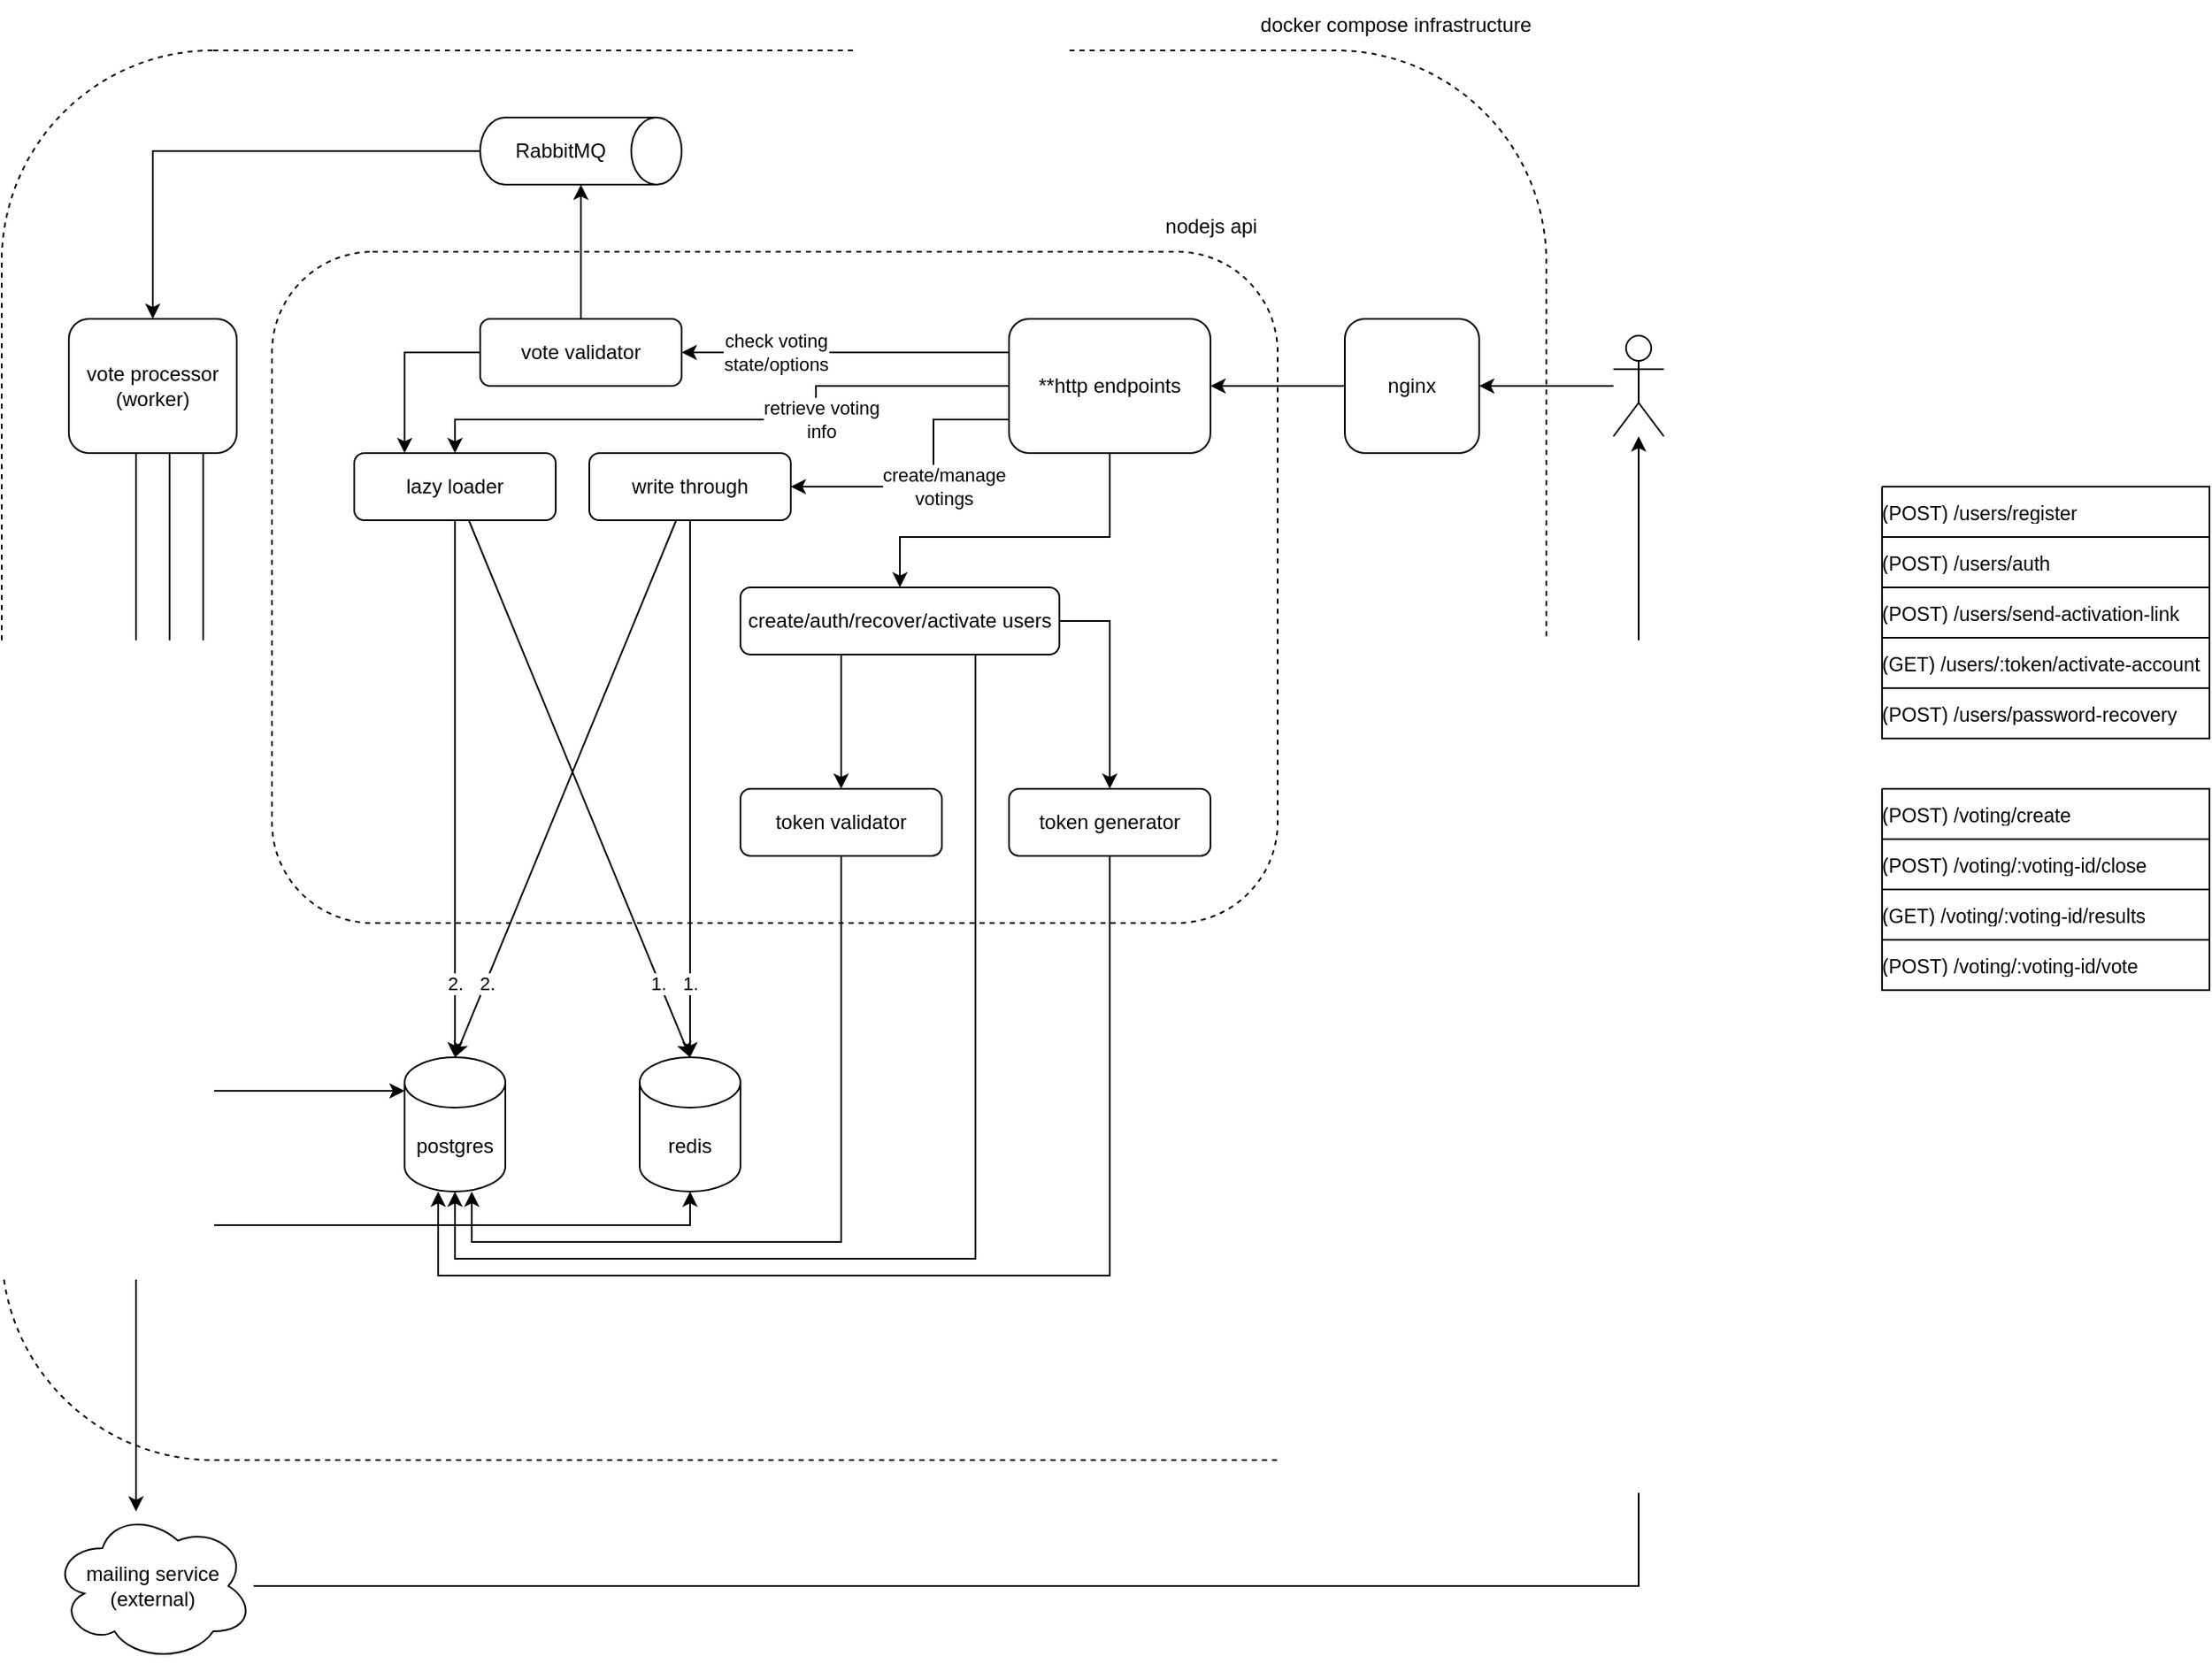 <mxfile version="21.6.8" type="device">
  <diagram name="Página-1" id="Página-1">
    <mxGraphModel dx="1872" dy="-116" grid="1" gridSize="10" guides="1" tooltips="1" connect="1" arrows="1" fold="1" page="1" pageScale="1" pageWidth="850" pageHeight="1100" math="0" shadow="0">
      <root>
        <mxCell id="0" />
        <mxCell id="1" parent="0" />
        <mxCell id="b3ruvdXfxAipYuuYTNX5-90" value="" style="rounded=1;whiteSpace=wrap;html=1;fillColor=none;dashed=1;movable=0;resizable=0;rotatable=0;deletable=0;editable=0;locked=1;connectable=0;" parent="1" vertex="1">
          <mxGeometry x="1080" y="1560" width="920" height="840" as="geometry" />
        </mxCell>
        <mxCell id="b3ruvdXfxAipYuuYTNX5-76" value="" style="rounded=1;whiteSpace=wrap;html=1;fillColor=none;dashed=1;movable=0;resizable=0;rotatable=0;deletable=0;editable=0;locked=1;connectable=0;" parent="1" vertex="1">
          <mxGeometry x="1241" y="1680" width="599" height="400" as="geometry" />
        </mxCell>
        <mxCell id="b3ruvdXfxAipYuuYTNX5-58" style="edgeStyle=orthogonalEdgeStyle;rounded=0;orthogonalLoop=1;jettySize=auto;html=1;" parent="1" source="b3ruvdXfxAipYuuYTNX5-49" target="b3ruvdXfxAipYuuYTNX5-51" edge="1">
          <mxGeometry relative="1" as="geometry">
            <Array as="points">
              <mxPoint x="1660" y="1740" />
              <mxPoint x="1660" y="1740" />
            </Array>
          </mxGeometry>
        </mxCell>
        <mxCell id="b3ruvdXfxAipYuuYTNX5-88" value="check voting&lt;br&gt;state/options" style="edgeLabel;html=1;align=center;verticalAlign=middle;resizable=0;points=[];" parent="b3ruvdXfxAipYuuYTNX5-58" vertex="1" connectable="0">
          <mxGeometry x="0.171" relative="1" as="geometry">
            <mxPoint x="-25" as="offset" />
          </mxGeometry>
        </mxCell>
        <mxCell id="b3ruvdXfxAipYuuYTNX5-74" style="edgeStyle=orthogonalEdgeStyle;rounded=0;orthogonalLoop=1;jettySize=auto;html=1;" parent="1" source="b3ruvdXfxAipYuuYTNX5-49" target="b3ruvdXfxAipYuuYTNX5-57" edge="1">
          <mxGeometry relative="1" as="geometry">
            <Array as="points">
              <mxPoint x="1635" y="1780" />
              <mxPoint x="1635" y="1820" />
            </Array>
          </mxGeometry>
        </mxCell>
        <mxCell id="b3ruvdXfxAipYuuYTNX5-82" value="create/manage&lt;br&gt;votings" style="edgeLabel;html=1;align=center;verticalAlign=middle;resizable=0;points=[];" parent="b3ruvdXfxAipYuuYTNX5-74" vertex="1" connectable="0">
          <mxGeometry x="0.408" y="2" relative="1" as="geometry">
            <mxPoint x="40" y="-2" as="offset" />
          </mxGeometry>
        </mxCell>
        <mxCell id="b3ruvdXfxAipYuuYTNX5-75" style="edgeStyle=orthogonalEdgeStyle;rounded=0;orthogonalLoop=1;jettySize=auto;html=1;" parent="1" source="b3ruvdXfxAipYuuYTNX5-49" target="b3ruvdXfxAipYuuYTNX5-56" edge="1">
          <mxGeometry relative="1" as="geometry">
            <Array as="points">
              <mxPoint x="1565" y="1760" />
              <mxPoint x="1565" y="1780" />
              <mxPoint x="1350" y="1780" />
            </Array>
          </mxGeometry>
        </mxCell>
        <mxCell id="b3ruvdXfxAipYuuYTNX5-83" value="retrieve voting&lt;br&gt;info" style="edgeLabel;html=1;align=center;verticalAlign=middle;resizable=0;points=[];" parent="b3ruvdXfxAipYuuYTNX5-75" vertex="1" connectable="0">
          <mxGeometry x="-0.196" y="1" relative="1" as="geometry">
            <mxPoint x="16" y="-1" as="offset" />
          </mxGeometry>
        </mxCell>
        <mxCell id="FQcmUWJR3kuGPPNdoMc6-2" style="edgeStyle=orthogonalEdgeStyle;rounded=0;orthogonalLoop=1;jettySize=auto;html=1;" edge="1" parent="1" source="b3ruvdXfxAipYuuYTNX5-49" target="FQcmUWJR3kuGPPNdoMc6-1">
          <mxGeometry relative="1" as="geometry">
            <Array as="points">
              <mxPoint x="1740" y="1850" />
              <mxPoint x="1615" y="1850" />
            </Array>
          </mxGeometry>
        </mxCell>
        <mxCell id="b3ruvdXfxAipYuuYTNX5-49" value="**http&amp;nbsp;endpoints" style="rounded=1;whiteSpace=wrap;html=1;" parent="1" vertex="1">
          <mxGeometry x="1680" y="1720" width="120" height="80" as="geometry" />
        </mxCell>
        <mxCell id="b3ruvdXfxAipYuuYTNX5-84" style="edgeStyle=orthogonalEdgeStyle;rounded=0;orthogonalLoop=1;jettySize=auto;html=1;" parent="1" source="b3ruvdXfxAipYuuYTNX5-50" target="b3ruvdXfxAipYuuYTNX5-49" edge="1">
          <mxGeometry relative="1" as="geometry" />
        </mxCell>
        <mxCell id="b3ruvdXfxAipYuuYTNX5-50" value="nginx" style="rounded=1;whiteSpace=wrap;html=1;" parent="1" vertex="1">
          <mxGeometry x="1880" y="1720" width="80" height="80" as="geometry" />
        </mxCell>
        <mxCell id="b3ruvdXfxAipYuuYTNX5-59" style="edgeStyle=orthogonalEdgeStyle;rounded=0;orthogonalLoop=1;jettySize=auto;html=1;" parent="1" source="b3ruvdXfxAipYuuYTNX5-51" target="b3ruvdXfxAipYuuYTNX5-52" edge="1">
          <mxGeometry relative="1" as="geometry" />
        </mxCell>
        <mxCell id="b3ruvdXfxAipYuuYTNX5-87" style="edgeStyle=orthogonalEdgeStyle;rounded=0;orthogonalLoop=1;jettySize=auto;html=1;" parent="1" source="b3ruvdXfxAipYuuYTNX5-51" target="b3ruvdXfxAipYuuYTNX5-56" edge="1">
          <mxGeometry relative="1" as="geometry">
            <Array as="points">
              <mxPoint x="1320" y="1740" />
            </Array>
          </mxGeometry>
        </mxCell>
        <mxCell id="b3ruvdXfxAipYuuYTNX5-51" value="vote validator" style="rounded=1;whiteSpace=wrap;html=1;" parent="1" vertex="1">
          <mxGeometry x="1365" y="1720" width="120" height="40" as="geometry" />
        </mxCell>
        <mxCell id="b3ruvdXfxAipYuuYTNX5-60" style="edgeStyle=orthogonalEdgeStyle;rounded=0;orthogonalLoop=1;jettySize=auto;html=1;" parent="1" source="b3ruvdXfxAipYuuYTNX5-52" target="b3ruvdXfxAipYuuYTNX5-55" edge="1">
          <mxGeometry relative="1" as="geometry" />
        </mxCell>
        <mxCell id="b3ruvdXfxAipYuuYTNX5-52" value="RabbitMQ" style="shape=cylinder3;whiteSpace=wrap;html=1;boundedLbl=1;backgroundOutline=1;size=15;direction=south;" parent="1" vertex="1">
          <mxGeometry x="1365" y="1600" width="120" height="40" as="geometry" />
        </mxCell>
        <mxCell id="b3ruvdXfxAipYuuYTNX5-85" style="edgeStyle=orthogonalEdgeStyle;rounded=0;orthogonalLoop=1;jettySize=auto;html=1;" parent="1" source="b3ruvdXfxAipYuuYTNX5-55" target="b3ruvdXfxAipYuuYTNX5-61" edge="1">
          <mxGeometry relative="1" as="geometry">
            <Array as="points">
              <mxPoint x="1200" y="2180" />
            </Array>
          </mxGeometry>
        </mxCell>
        <mxCell id="b3ruvdXfxAipYuuYTNX5-97" style="edgeStyle=orthogonalEdgeStyle;rounded=0;orthogonalLoop=1;jettySize=auto;html=1;" parent="1" source="b3ruvdXfxAipYuuYTNX5-55" target="b3ruvdXfxAipYuuYTNX5-96" edge="1">
          <mxGeometry relative="1" as="geometry">
            <Array as="points">
              <mxPoint x="1160" y="1870" />
              <mxPoint x="1160" y="1870" />
            </Array>
          </mxGeometry>
        </mxCell>
        <mxCell id="ngffAroati8SNgKMZHlk-20" style="edgeStyle=orthogonalEdgeStyle;rounded=0;orthogonalLoop=1;jettySize=auto;html=1;" parent="1" source="b3ruvdXfxAipYuuYTNX5-55" target="b3ruvdXfxAipYuuYTNX5-62" edge="1">
          <mxGeometry relative="1" as="geometry">
            <Array as="points">
              <mxPoint x="1180" y="2260" />
              <mxPoint x="1490" y="2260" />
            </Array>
          </mxGeometry>
        </mxCell>
        <mxCell id="b3ruvdXfxAipYuuYTNX5-55" value="vote processor&lt;br&gt;(worker)" style="rounded=1;whiteSpace=wrap;html=1;" parent="1" vertex="1">
          <mxGeometry x="1120" y="1720" width="100" height="80" as="geometry" />
        </mxCell>
        <mxCell id="b3ruvdXfxAipYuuYTNX5-65" style="edgeStyle=orthogonalEdgeStyle;rounded=0;orthogonalLoop=1;jettySize=auto;html=1;" parent="1" source="b3ruvdXfxAipYuuYTNX5-56" target="b3ruvdXfxAipYuuYTNX5-61" edge="1">
          <mxGeometry relative="1" as="geometry" />
        </mxCell>
        <mxCell id="b3ruvdXfxAipYuuYTNX5-73" value="2." style="edgeLabel;html=1;align=center;verticalAlign=middle;resizable=0;points=[];" parent="b3ruvdXfxAipYuuYTNX5-65" vertex="1" connectable="0">
          <mxGeometry x="0.517" y="1" relative="1" as="geometry">
            <mxPoint x="-1" y="33" as="offset" />
          </mxGeometry>
        </mxCell>
        <mxCell id="b3ruvdXfxAipYuuYTNX5-78" style="rounded=0;orthogonalLoop=1;jettySize=auto;html=1;entryX=0.5;entryY=0;entryDx=0;entryDy=0;entryPerimeter=0;" parent="1" source="b3ruvdXfxAipYuuYTNX5-56" target="b3ruvdXfxAipYuuYTNX5-62" edge="1">
          <mxGeometry relative="1" as="geometry" />
        </mxCell>
        <mxCell id="b3ruvdXfxAipYuuYTNX5-81" value="1." style="edgeLabel;html=1;align=center;verticalAlign=middle;resizable=0;points=[];" parent="b3ruvdXfxAipYuuYTNX5-78" vertex="1" connectable="0">
          <mxGeometry x="0.559" y="-3" relative="1" as="geometry">
            <mxPoint x="12" y="25" as="offset" />
          </mxGeometry>
        </mxCell>
        <mxCell id="b3ruvdXfxAipYuuYTNX5-56" value="lazy loader" style="rounded=1;whiteSpace=wrap;html=1;" parent="1" vertex="1">
          <mxGeometry x="1290" y="1800" width="120" height="40" as="geometry" />
        </mxCell>
        <mxCell id="b3ruvdXfxAipYuuYTNX5-63" style="edgeStyle=orthogonalEdgeStyle;rounded=0;orthogonalLoop=1;jettySize=auto;html=1;" parent="1" source="b3ruvdXfxAipYuuYTNX5-57" target="b3ruvdXfxAipYuuYTNX5-62" edge="1">
          <mxGeometry relative="1" as="geometry" />
        </mxCell>
        <mxCell id="b3ruvdXfxAipYuuYTNX5-70" value="1." style="edgeLabel;html=1;align=center;verticalAlign=middle;resizable=0;points=[];" parent="b3ruvdXfxAipYuuYTNX5-63" vertex="1" connectable="0">
          <mxGeometry x="0.368" y="1" relative="1" as="geometry">
            <mxPoint x="-1" y="57" as="offset" />
          </mxGeometry>
        </mxCell>
        <mxCell id="b3ruvdXfxAipYuuYTNX5-79" style="rounded=0;orthogonalLoop=1;jettySize=auto;html=1;entryX=0.5;entryY=0;entryDx=0;entryDy=0;entryPerimeter=0;" parent="1" source="b3ruvdXfxAipYuuYTNX5-57" target="b3ruvdXfxAipYuuYTNX5-61" edge="1">
          <mxGeometry relative="1" as="geometry" />
        </mxCell>
        <mxCell id="b3ruvdXfxAipYuuYTNX5-80" value="2." style="edgeLabel;html=1;align=center;verticalAlign=middle;resizable=0;points=[];" parent="b3ruvdXfxAipYuuYTNX5-79" vertex="1" connectable="0">
          <mxGeometry x="0.724" relative="1" as="geometry">
            <mxPoint x="1" as="offset" />
          </mxGeometry>
        </mxCell>
        <mxCell id="b3ruvdXfxAipYuuYTNX5-57" value="write through" style="rounded=1;whiteSpace=wrap;html=1;" parent="1" vertex="1">
          <mxGeometry x="1430" y="1800" width="120" height="40" as="geometry" />
        </mxCell>
        <mxCell id="b3ruvdXfxAipYuuYTNX5-77" style="edgeStyle=orthogonalEdgeStyle;rounded=0;orthogonalLoop=1;jettySize=auto;html=1;exitX=0.5;exitY=1;exitDx=0;exitDy=0;" parent="1" source="b3ruvdXfxAipYuuYTNX5-76" target="b3ruvdXfxAipYuuYTNX5-76" edge="1">
          <mxGeometry relative="1" as="geometry" />
        </mxCell>
        <mxCell id="b3ruvdXfxAipYuuYTNX5-89" value="nodejs api" style="text;html=1;align=center;verticalAlign=middle;resizable=0;points=[];autosize=1;strokeColor=none;fillColor=none;" parent="1" vertex="1">
          <mxGeometry x="1760" y="1650" width="80" height="30" as="geometry" />
        </mxCell>
        <mxCell id="b3ruvdXfxAipYuuYTNX5-91" value="docker compose infrastructure" style="text;html=1;align=center;verticalAlign=middle;resizable=0;points=[];autosize=1;strokeColor=none;fillColor=none;" parent="1" vertex="1">
          <mxGeometry x="1820" y="1530" width="180" height="30" as="geometry" />
        </mxCell>
        <UserObject label="&lt;div style=&quot;font-size: 1px&quot;&gt;&lt;font style=&quot;font-size:11.64px;font-family:Helvetica;color:#000000;direction:ltr;letter-spacing:0px;line-height:120%;opacity:1&quot;&gt;(GET)&amp;nbsp;/voting/:voting-id/results&lt;/font&gt;&lt;/div&gt;" tags="Background" id="b3ruvdXfxAipYuuYTNX5-92">
          <mxCell style="verticalAlign=middle;align=left;overflow=width;vsdxID=5;fillColor=#ffffff;gradientColor=none;shape=stencil(nZBRDoQgDERP03+WHsHFe5iISyOCQdT19kIaIxq//Jtp3zTpAFaTaUYNUkwx+F6v1EYD+AUpyRkdKCYFqACrzgf9C352LfuxyWRWg1/yhT/nRE5IsZWuZtCSK8CPeI0e/hF+jV7AJM4PO7KWCyr390bSiNtEtQM=);strokeColor=#000000;spacingTop=-3;spacingBottom=-3;spacingLeft=-3;spacingRight=-3;points=[];labelBackgroundColor=none;rounded=0;html=1;whiteSpace=wrap;" parent="1" vertex="1">
            <mxGeometry x="2200" y="2060" width="195" height="30" as="geometry" />
          </mxCell>
        </UserObject>
        <UserObject label="&lt;div style=&quot;font-size: 1px&quot;&gt;&lt;font style=&quot;font-size:11.64px;font-family:Helvetica;color:#000000;direction:ltr;letter-spacing:0px;line-height:120%;opacity:1&quot;&gt;(POST) /voting/:voting-id/close&lt;/font&gt;&lt;/div&gt;" tags="Background" id="b3ruvdXfxAipYuuYTNX5-93">
          <mxCell style="verticalAlign=middle;align=left;overflow=width;vsdxID=8;fillColor=#ffffff;gradientColor=none;shape=stencil(nZBRDoQgDERP03+WHsHFe5iISyOCQdT19kIaIxq//Jtp3zTpAFaTaUYNUkwx+F6v1EYD+AUpyRkdKCYFqACrzgf9C352LfuxyWRWg1/yhT/nRE5IsZWuZtCSK8CPeI0e/hF+jV7AJM4PO7KWCyr390bSiNtEtQM=);strokeColor=#000000;spacingTop=-3;spacingBottom=-3;spacingLeft=-3;spacingRight=-3;points=[];labelBackgroundColor=none;rounded=0;html=1;whiteSpace=wrap;" parent="1" vertex="1">
            <mxGeometry x="2200" y="2030" width="195" height="30" as="geometry" />
          </mxCell>
        </UserObject>
        <UserObject label="&lt;div style=&quot;font-size: 1px&quot;&gt;&lt;font style=&quot;font-size:11.64px;font-family:Helvetica;color:#000000;direction:ltr;letter-spacing:0px;line-height:120%;opacity:1&quot;&gt;(POST) /voting/create&lt;/font&gt;&lt;/div&gt;" tags="Background" id="b3ruvdXfxAipYuuYTNX5-94">
          <mxCell style="verticalAlign=middle;align=left;overflow=width;vsdxID=11;fillColor=#ffffff;gradientColor=none;shape=stencil(nZBRDoQgDERP03+WHsHFe5iISyOCQdT19kIaIxq//Jtp3zTpAFaTaUYNUkwx+F6v1EYD+AUpyRkdKCYFqACrzgf9C352LfuxyWRWg1/yhT/nRE5IsZWuZtCSK8CPeI0e/hF+jV7AJM4PO7KWCyr390bSiNtEtQM=);strokeColor=#000000;spacingTop=-3;spacingBottom=-3;spacingLeft=-3;spacingRight=-3;points=[];labelBackgroundColor=none;rounded=0;html=1;whiteSpace=wrap;" parent="1" vertex="1">
            <mxGeometry x="2200" y="2000" width="195" height="30" as="geometry" />
          </mxCell>
        </UserObject>
        <UserObject label="&lt;div style=&quot;font-size: 1px&quot;&gt;&lt;font style=&quot;font-size:11.64px;font-family:Helvetica;color:#000000;direction:ltr;letter-spacing:0px;line-height:120%;opacity:1&quot;&gt;(POST)&amp;nbsp;/voting/:voting-id/vote&lt;/font&gt;&lt;/div&gt;" tags="Background" id="b3ruvdXfxAipYuuYTNX5-95">
          <mxCell style="verticalAlign=middle;align=left;overflow=width;vsdxID=13;fillColor=#ffffff;gradientColor=none;shape=stencil(nZBRDoQgDERP03+WHsHFe5iISyOCQdT19kIaIxq//Jtp3zTpAFaTaUYNUkwx+F6v1EYD+AUpyRkdKCYFqACrzgf9C352LfuxyWRWg1/yhT/nRE5IsZWuZtCSK8CPeI0e/hF+jV7AJM4PO7KWCyr390bSiNtEtQM=);strokeColor=#000000;spacingTop=-3;spacingBottom=-3;spacingLeft=-3;spacingRight=-3;points=[];labelBackgroundColor=none;rounded=0;html=1;whiteSpace=wrap;" parent="1" vertex="1">
            <mxGeometry x="2200" y="2090" width="195" height="30" as="geometry" />
          </mxCell>
        </UserObject>
        <mxCell id="b3ruvdXfxAipYuuYTNX5-102" style="edgeStyle=orthogonalEdgeStyle;rounded=0;orthogonalLoop=1;jettySize=auto;html=1;" parent="1" source="b3ruvdXfxAipYuuYTNX5-96" target="b3ruvdXfxAipYuuYTNX5-98" edge="1">
          <mxGeometry relative="1" as="geometry" />
        </mxCell>
        <mxCell id="b3ruvdXfxAipYuuYTNX5-96" value="mailing service&lt;br&gt;(external)" style="ellipse;shape=cloud;whiteSpace=wrap;html=1;" parent="1" vertex="1">
          <mxGeometry x="1110" y="2430" width="120" height="90" as="geometry" />
        </mxCell>
        <mxCell id="b3ruvdXfxAipYuuYTNX5-101" style="edgeStyle=orthogonalEdgeStyle;rounded=0;orthogonalLoop=1;jettySize=auto;html=1;" parent="1" source="b3ruvdXfxAipYuuYTNX5-98" target="b3ruvdXfxAipYuuYTNX5-50" edge="1">
          <mxGeometry relative="1" as="geometry" />
        </mxCell>
        <mxCell id="b3ruvdXfxAipYuuYTNX5-98" value="" style="shape=umlActor;verticalLabelPosition=bottom;verticalAlign=top;html=1;outlineConnect=0;" parent="1" vertex="1">
          <mxGeometry x="2040" y="1730" width="30" height="60" as="geometry" />
        </mxCell>
        <UserObject label="&lt;div style=&quot;font-size: 1px&quot;&gt;&lt;font style=&quot;font-size:11.64px;font-family:Helvetica;color:#000000;direction:ltr;letter-spacing:0px;line-height:120%;opacity:1&quot;&gt;(POST) /users/auth&lt;/font&gt;&lt;/div&gt;" tags="Background" id="ngffAroati8SNgKMZHlk-3">
          <mxCell style="verticalAlign=middle;align=left;overflow=width;vsdxID=11;fillColor=#ffffff;gradientColor=none;shape=stencil(nZBRDoQgDERP03+WHsHFe5iISyOCQdT19kIaIxq//Jtp3zTpAFaTaUYNUkwx+F6v1EYD+AUpyRkdKCYFqACrzgf9C352LfuxyWRWg1/yhT/nRE5IsZWuZtCSK8CPeI0e/hF+jV7AJM4PO7KWCyr390bSiNtEtQM=);strokeColor=#000000;spacingTop=-3;spacingBottom=-3;spacingLeft=-3;spacingRight=-3;points=[];labelBackgroundColor=none;rounded=0;html=1;whiteSpace=wrap;" parent="1" vertex="1">
            <mxGeometry x="2200" y="1850" width="195" height="30" as="geometry" />
          </mxCell>
        </UserObject>
        <UserObject label="&lt;div style=&quot;font-size: 1px&quot;&gt;&lt;font style=&quot;font-size:11.64px;font-family:Helvetica;color:#000000;direction:ltr;letter-spacing:0px;line-height:120%;opacity:1&quot;&gt;(POST) /users/register&lt;/font&gt;&lt;/div&gt;" tags="Background" id="ngffAroati8SNgKMZHlk-4">
          <mxCell style="verticalAlign=middle;align=left;overflow=width;vsdxID=11;fillColor=#ffffff;gradientColor=none;shape=stencil(nZBRDoQgDERP03+WHsHFe5iISyOCQdT19kIaIxq//Jtp3zTpAFaTaUYNUkwx+F6v1EYD+AUpyRkdKCYFqACrzgf9C352LfuxyWRWg1/yhT/nRE5IsZWuZtCSK8CPeI0e/hF+jV7AJM4PO7KWCyr390bSiNtEtQM=);strokeColor=#000000;spacingTop=-3;spacingBottom=-3;spacingLeft=-3;spacingRight=-3;points=[];labelBackgroundColor=none;rounded=0;html=1;whiteSpace=wrap;" parent="1" vertex="1">
            <mxGeometry x="2200" y="1820" width="195" height="30" as="geometry" />
          </mxCell>
        </UserObject>
        <UserObject label="&lt;div style=&quot;font-size: 1px&quot;&gt;&lt;font style=&quot;font-size:11.64px;font-family:Helvetica;color:#000000;direction:ltr;letter-spacing:0px;line-height:120%;opacity:1&quot;&gt;(POST) /users/password-recovery&lt;/font&gt;&lt;/div&gt;" tags="Background" id="ngffAroati8SNgKMZHlk-6">
          <mxCell style="verticalAlign=middle;align=left;overflow=width;vsdxID=11;fillColor=#ffffff;gradientColor=none;shape=stencil(nZBRDoQgDERP03+WHsHFe5iISyOCQdT19kIaIxq//Jtp3zTpAFaTaUYNUkwx+F6v1EYD+AUpyRkdKCYFqACrzgf9C352LfuxyWRWg1/yhT/nRE5IsZWuZtCSK8CPeI0e/hF+jV7AJM4PO7KWCyr390bSiNtEtQM=);strokeColor=#000000;spacingTop=-3;spacingBottom=-3;spacingLeft=-3;spacingRight=-3;points=[];labelBackgroundColor=none;rounded=0;html=1;whiteSpace=wrap;" parent="1" vertex="1">
            <mxGeometry x="2200" y="1940" width="195" height="30" as="geometry" />
          </mxCell>
        </UserObject>
        <UserObject label="&lt;div style=&quot;font-size: 1px&quot;&gt;&lt;font style=&quot;font-size:11.64px;font-family:Helvetica;color:#000000;direction:ltr;letter-spacing:0px;line-height:120%;opacity:1&quot;&gt;(GET) /users/:token/activate-account&lt;/font&gt;&lt;/div&gt;" tags="Background" id="ngffAroati8SNgKMZHlk-7">
          <mxCell style="verticalAlign=middle;align=left;overflow=width;vsdxID=11;fillColor=#ffffff;gradientColor=none;shape=stencil(nZBRDoQgDERP03+WHsHFe5iISyOCQdT19kIaIxq//Jtp3zTpAFaTaUYNUkwx+F6v1EYD+AUpyRkdKCYFqACrzgf9C352LfuxyWRWg1/yhT/nRE5IsZWuZtCSK8CPeI0e/hF+jV7AJM4PO7KWCyr390bSiNtEtQM=);strokeColor=#000000;spacingTop=-3;spacingBottom=-3;spacingLeft=-3;spacingRight=-3;points=[];labelBackgroundColor=none;rounded=0;html=1;whiteSpace=wrap;" parent="1" vertex="1">
            <mxGeometry x="2200" y="1910" width="195" height="30" as="geometry" />
          </mxCell>
        </UserObject>
        <mxCell id="FQcmUWJR3kuGPPNdoMc6-5" style="edgeStyle=orthogonalEdgeStyle;rounded=0;orthogonalLoop=1;jettySize=auto;html=1;" edge="1" parent="1" source="ngffAroati8SNgKMZHlk-8" target="b3ruvdXfxAipYuuYTNX5-61">
          <mxGeometry relative="1" as="geometry">
            <Array as="points">
              <mxPoint x="1580" y="2270" />
              <mxPoint x="1360" y="2270" />
            </Array>
          </mxGeometry>
        </mxCell>
        <mxCell id="ngffAroati8SNgKMZHlk-8" value="token validator" style="rounded=1;whiteSpace=wrap;html=1;" parent="1" vertex="1">
          <mxGeometry x="1520" y="2000" width="120" height="40" as="geometry" />
        </mxCell>
        <mxCell id="FQcmUWJR3kuGPPNdoMc6-8" style="edgeStyle=orthogonalEdgeStyle;rounded=0;orthogonalLoop=1;jettySize=auto;html=1;" edge="1" parent="1" source="ngffAroati8SNgKMZHlk-14" target="b3ruvdXfxAipYuuYTNX5-61">
          <mxGeometry relative="1" as="geometry">
            <Array as="points">
              <mxPoint x="1740" y="2290" />
              <mxPoint x="1340" y="2290" />
            </Array>
          </mxGeometry>
        </mxCell>
        <mxCell id="ngffAroati8SNgKMZHlk-14" value="token generator" style="rounded=1;whiteSpace=wrap;html=1;" parent="1" vertex="1">
          <mxGeometry x="1680" y="2000" width="120" height="40" as="geometry" />
        </mxCell>
        <mxCell id="b3ruvdXfxAipYuuYTNX5-61" value="postgres" style="shape=cylinder3;whiteSpace=wrap;html=1;boundedLbl=1;backgroundOutline=1;size=15;" parent="1" vertex="1">
          <mxGeometry x="1320" y="2160" width="60" height="80" as="geometry" />
        </mxCell>
        <mxCell id="b3ruvdXfxAipYuuYTNX5-62" value="redis" style="shape=cylinder3;whiteSpace=wrap;html=1;boundedLbl=1;backgroundOutline=1;size=15;" parent="1" vertex="1">
          <mxGeometry x="1460" y="2160" width="60" height="80" as="geometry" />
        </mxCell>
        <mxCell id="FQcmUWJR3kuGPPNdoMc6-3" style="edgeStyle=orthogonalEdgeStyle;rounded=0;orthogonalLoop=1;jettySize=auto;html=1;" edge="1" parent="1" source="FQcmUWJR3kuGPPNdoMc6-1" target="ngffAroati8SNgKMZHlk-8">
          <mxGeometry relative="1" as="geometry">
            <Array as="points">
              <mxPoint x="1580" y="1940" />
              <mxPoint x="1580" y="1940" />
            </Array>
          </mxGeometry>
        </mxCell>
        <mxCell id="FQcmUWJR3kuGPPNdoMc6-6" style="edgeStyle=orthogonalEdgeStyle;rounded=0;orthogonalLoop=1;jettySize=auto;html=1;" edge="1" parent="1" source="FQcmUWJR3kuGPPNdoMc6-1" target="ngffAroati8SNgKMZHlk-14">
          <mxGeometry relative="1" as="geometry">
            <Array as="points">
              <mxPoint x="1740" y="1900" />
            </Array>
          </mxGeometry>
        </mxCell>
        <mxCell id="FQcmUWJR3kuGPPNdoMc6-7" style="edgeStyle=orthogonalEdgeStyle;rounded=0;orthogonalLoop=1;jettySize=auto;html=1;" edge="1" parent="1" source="FQcmUWJR3kuGPPNdoMc6-1" target="b3ruvdXfxAipYuuYTNX5-61">
          <mxGeometry relative="1" as="geometry">
            <Array as="points">
              <mxPoint x="1660" y="2280" />
              <mxPoint x="1350" y="2280" />
            </Array>
          </mxGeometry>
        </mxCell>
        <mxCell id="FQcmUWJR3kuGPPNdoMc6-1" value="create/auth/recover/activate users" style="rounded=1;whiteSpace=wrap;html=1;" vertex="1" parent="1">
          <mxGeometry x="1520" y="1880" width="190" height="40" as="geometry" />
        </mxCell>
        <UserObject label="&lt;div style=&quot;font-size: 1px&quot;&gt;&lt;font style=&quot;font-size:11.64px;font-family:Helvetica;color:#000000;direction:ltr;letter-spacing:0px;line-height:120%;opacity:1&quot;&gt;(POST) /users/send-activation-link&lt;/font&gt;&lt;/div&gt;" tags="Background" id="FQcmUWJR3kuGPPNdoMc6-9">
          <mxCell style="verticalAlign=middle;align=left;overflow=width;vsdxID=11;fillColor=#ffffff;gradientColor=none;shape=stencil(nZBRDoQgDERP03+WHsHFe5iISyOCQdT19kIaIxq//Jtp3zTpAFaTaUYNUkwx+F6v1EYD+AUpyRkdKCYFqACrzgf9C352LfuxyWRWg1/yhT/nRE5IsZWuZtCSK8CPeI0e/hF+jV7AJM4PO7KWCyr390bSiNtEtQM=);strokeColor=#000000;spacingTop=-3;spacingBottom=-3;spacingLeft=-3;spacingRight=-3;points=[];labelBackgroundColor=none;rounded=0;html=1;whiteSpace=wrap;" vertex="1" parent="1">
            <mxGeometry x="2200" y="1880" width="195" height="30" as="geometry" />
          </mxCell>
        </UserObject>
      </root>
    </mxGraphModel>
  </diagram>
</mxfile>
